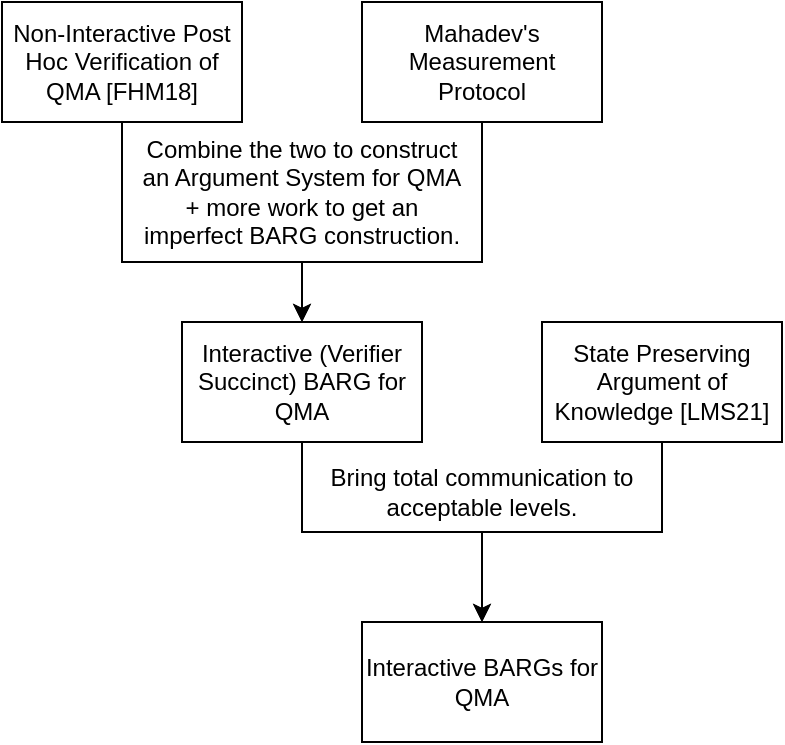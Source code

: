 <mxfile version="22.0.8" type="github">
  <diagram name="Page-1" id="knsuuLYSr0ch21Z2ep3a">
    <mxGraphModel dx="1434" dy="827" grid="1" gridSize="10" guides="1" tooltips="1" connect="1" arrows="1" fold="1" page="1" pageScale="1" pageWidth="850" pageHeight="1100" math="0" shadow="0">
      <root>
        <mxCell id="0" />
        <mxCell id="1" parent="0" />
        <mxCell id="YPjdYbhZf6CEotD-gnbq-1" style="edgeStyle=orthogonalEdgeStyle;rounded=0;orthogonalLoop=1;jettySize=auto;html=1;exitX=0.5;exitY=1;exitDx=0;exitDy=0;entryX=0.5;entryY=0;entryDx=0;entryDy=0;" edge="1" parent="1" source="DR5VC4Ss77LQuogKUgTp-1" target="DR5VC4Ss77LQuogKUgTp-12">
          <mxGeometry relative="1" as="geometry">
            <Array as="points">
              <mxPoint x="250" y="140" />
              <mxPoint x="160" y="140" />
            </Array>
          </mxGeometry>
        </mxCell>
        <mxCell id="DR5VC4Ss77LQuogKUgTp-1" value="Mahadev&#39;s Measurement Protocol" style="rounded=0;whiteSpace=wrap;html=1;" parent="1" vertex="1">
          <mxGeometry x="190" y="10" width="120" height="60" as="geometry" />
        </mxCell>
        <mxCell id="DR5VC4Ss77LQuogKUgTp-28" style="edgeStyle=orthogonalEdgeStyle;rounded=0;orthogonalLoop=1;jettySize=auto;html=1;exitX=0.5;exitY=1;exitDx=0;exitDy=0;entryX=0.5;entryY=0;entryDx=0;entryDy=0;" parent="1" source="DR5VC4Ss77LQuogKUgTp-4" target="DR5VC4Ss77LQuogKUgTp-26" edge="1">
          <mxGeometry relative="1" as="geometry" />
        </mxCell>
        <mxCell id="DR5VC4Ss77LQuogKUgTp-4" value="State Preserving Argument of Knowledge [LMS21]" style="rounded=0;whiteSpace=wrap;html=1;" parent="1" vertex="1">
          <mxGeometry x="280" y="170" width="120" height="60" as="geometry" />
        </mxCell>
        <mxCell id="DR5VC4Ss77LQuogKUgTp-8" style="edgeStyle=orthogonalEdgeStyle;rounded=0;orthogonalLoop=1;jettySize=auto;html=1;exitX=0;exitY=0.5;exitDx=0;exitDy=0;exitPerimeter=0;" parent="1" edge="1">
          <mxGeometry relative="1" as="geometry">
            <mxPoint x="340" y="120" as="targetPoint" />
            <mxPoint x="340" y="120" as="sourcePoint" />
          </mxGeometry>
        </mxCell>
        <mxCell id="DR5VC4Ss77LQuogKUgTp-25" style="edgeStyle=orthogonalEdgeStyle;rounded=0;orthogonalLoop=1;jettySize=auto;html=1;exitX=0.5;exitY=1;exitDx=0;exitDy=0;entryX=0.5;entryY=0;entryDx=0;entryDy=0;" parent="1" source="DR5VC4Ss77LQuogKUgTp-11" target="DR5VC4Ss77LQuogKUgTp-12" edge="1">
          <mxGeometry relative="1" as="geometry">
            <Array as="points">
              <mxPoint x="70" y="140" />
              <mxPoint x="160" y="140" />
            </Array>
          </mxGeometry>
        </mxCell>
        <mxCell id="DR5VC4Ss77LQuogKUgTp-11" value="Non-Interactive Post Hoc Verification of QMA [FHM18]" style="rounded=0;whiteSpace=wrap;html=1;" parent="1" vertex="1">
          <mxGeometry x="10" y="10" width="120" height="60" as="geometry" />
        </mxCell>
        <mxCell id="DR5VC4Ss77LQuogKUgTp-27" style="edgeStyle=orthogonalEdgeStyle;rounded=0;orthogonalLoop=1;jettySize=auto;html=1;exitX=0.5;exitY=1;exitDx=0;exitDy=0;entryX=0.5;entryY=0;entryDx=0;entryDy=0;" parent="1" source="DR5VC4Ss77LQuogKUgTp-12" target="DR5VC4Ss77LQuogKUgTp-26" edge="1">
          <mxGeometry relative="1" as="geometry" />
        </mxCell>
        <mxCell id="DR5VC4Ss77LQuogKUgTp-12" value="Interactive (Verifier Succinct) BARG for QMA" style="rounded=0;whiteSpace=wrap;html=1;" parent="1" vertex="1">
          <mxGeometry x="100" y="170" width="120" height="60" as="geometry" />
        </mxCell>
        <mxCell id="DR5VC4Ss77LQuogKUgTp-26" value="Interactive BARGs for QMA" style="rounded=0;whiteSpace=wrap;html=1;" parent="1" vertex="1">
          <mxGeometry x="190" y="320" width="120" height="60" as="geometry" />
        </mxCell>
        <mxCell id="DR5VC4Ss77LQuogKUgTp-31" value="Bring total communication to acceptable levels." style="text;html=1;strokeColor=none;fillColor=none;align=center;verticalAlign=middle;whiteSpace=wrap;rounded=0;" parent="1" vertex="1">
          <mxGeometry x="165" y="230" width="170" height="50" as="geometry" />
        </mxCell>
        <mxCell id="DR5VC4Ss77LQuogKUgTp-32" value="Combine the two to construct an Argument System for QMA&lt;br&gt;+ more work to get an imperfect BARG construction." style="text;html=1;strokeColor=none;fillColor=none;align=center;verticalAlign=middle;whiteSpace=wrap;rounded=0;" parent="1" vertex="1">
          <mxGeometry x="75" y="80" width="170" height="50" as="geometry" />
        </mxCell>
      </root>
    </mxGraphModel>
  </diagram>
</mxfile>
